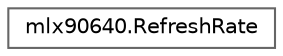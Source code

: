 digraph "Graphical Class Hierarchy"
{
 // LATEX_PDF_SIZE
  bgcolor="transparent";
  edge [fontname=Helvetica,fontsize=10,labelfontname=Helvetica,labelfontsize=10];
  node [fontname=Helvetica,fontsize=10,shape=box,height=0.2,width=0.4];
  rankdir="LR";
  Node0 [label="mlx90640.RefreshRate",height=0.2,width=0.4,color="grey40", fillcolor="white", style="filled",URL="$classmlx90640_1_1_refresh_rate.html",tooltip=" "];
}
